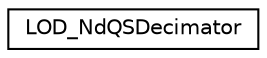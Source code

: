digraph G
{
  edge [fontname="Helvetica",fontsize="10",labelfontname="Helvetica",labelfontsize="10"];
  node [fontname="Helvetica",fontsize="10",shape=record];
  rankdir=LR;
  Node1 [label="LOD_NdQSDecimator",height=0.2,width=0.4,color="black", fillcolor="white", style="filled",URL="$d1/d59/classLOD__NdQSDecimator.html"];
}
